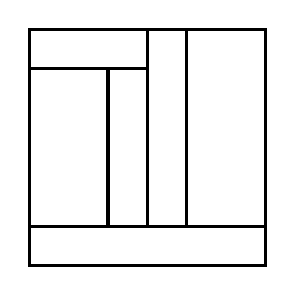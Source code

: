 \begin{tikzpicture}[very thick, scale=.5]
    \draw (0,5) rectangle (3,6);
    \draw (0,1) rectangle (2,5);
    \draw (2,1) rectangle (3,5);
    \draw (3,1) rectangle (4,6);
    \draw (4,1) rectangle (6,6);
    \draw (0,0) rectangle (6,1);
\end{tikzpicture}
